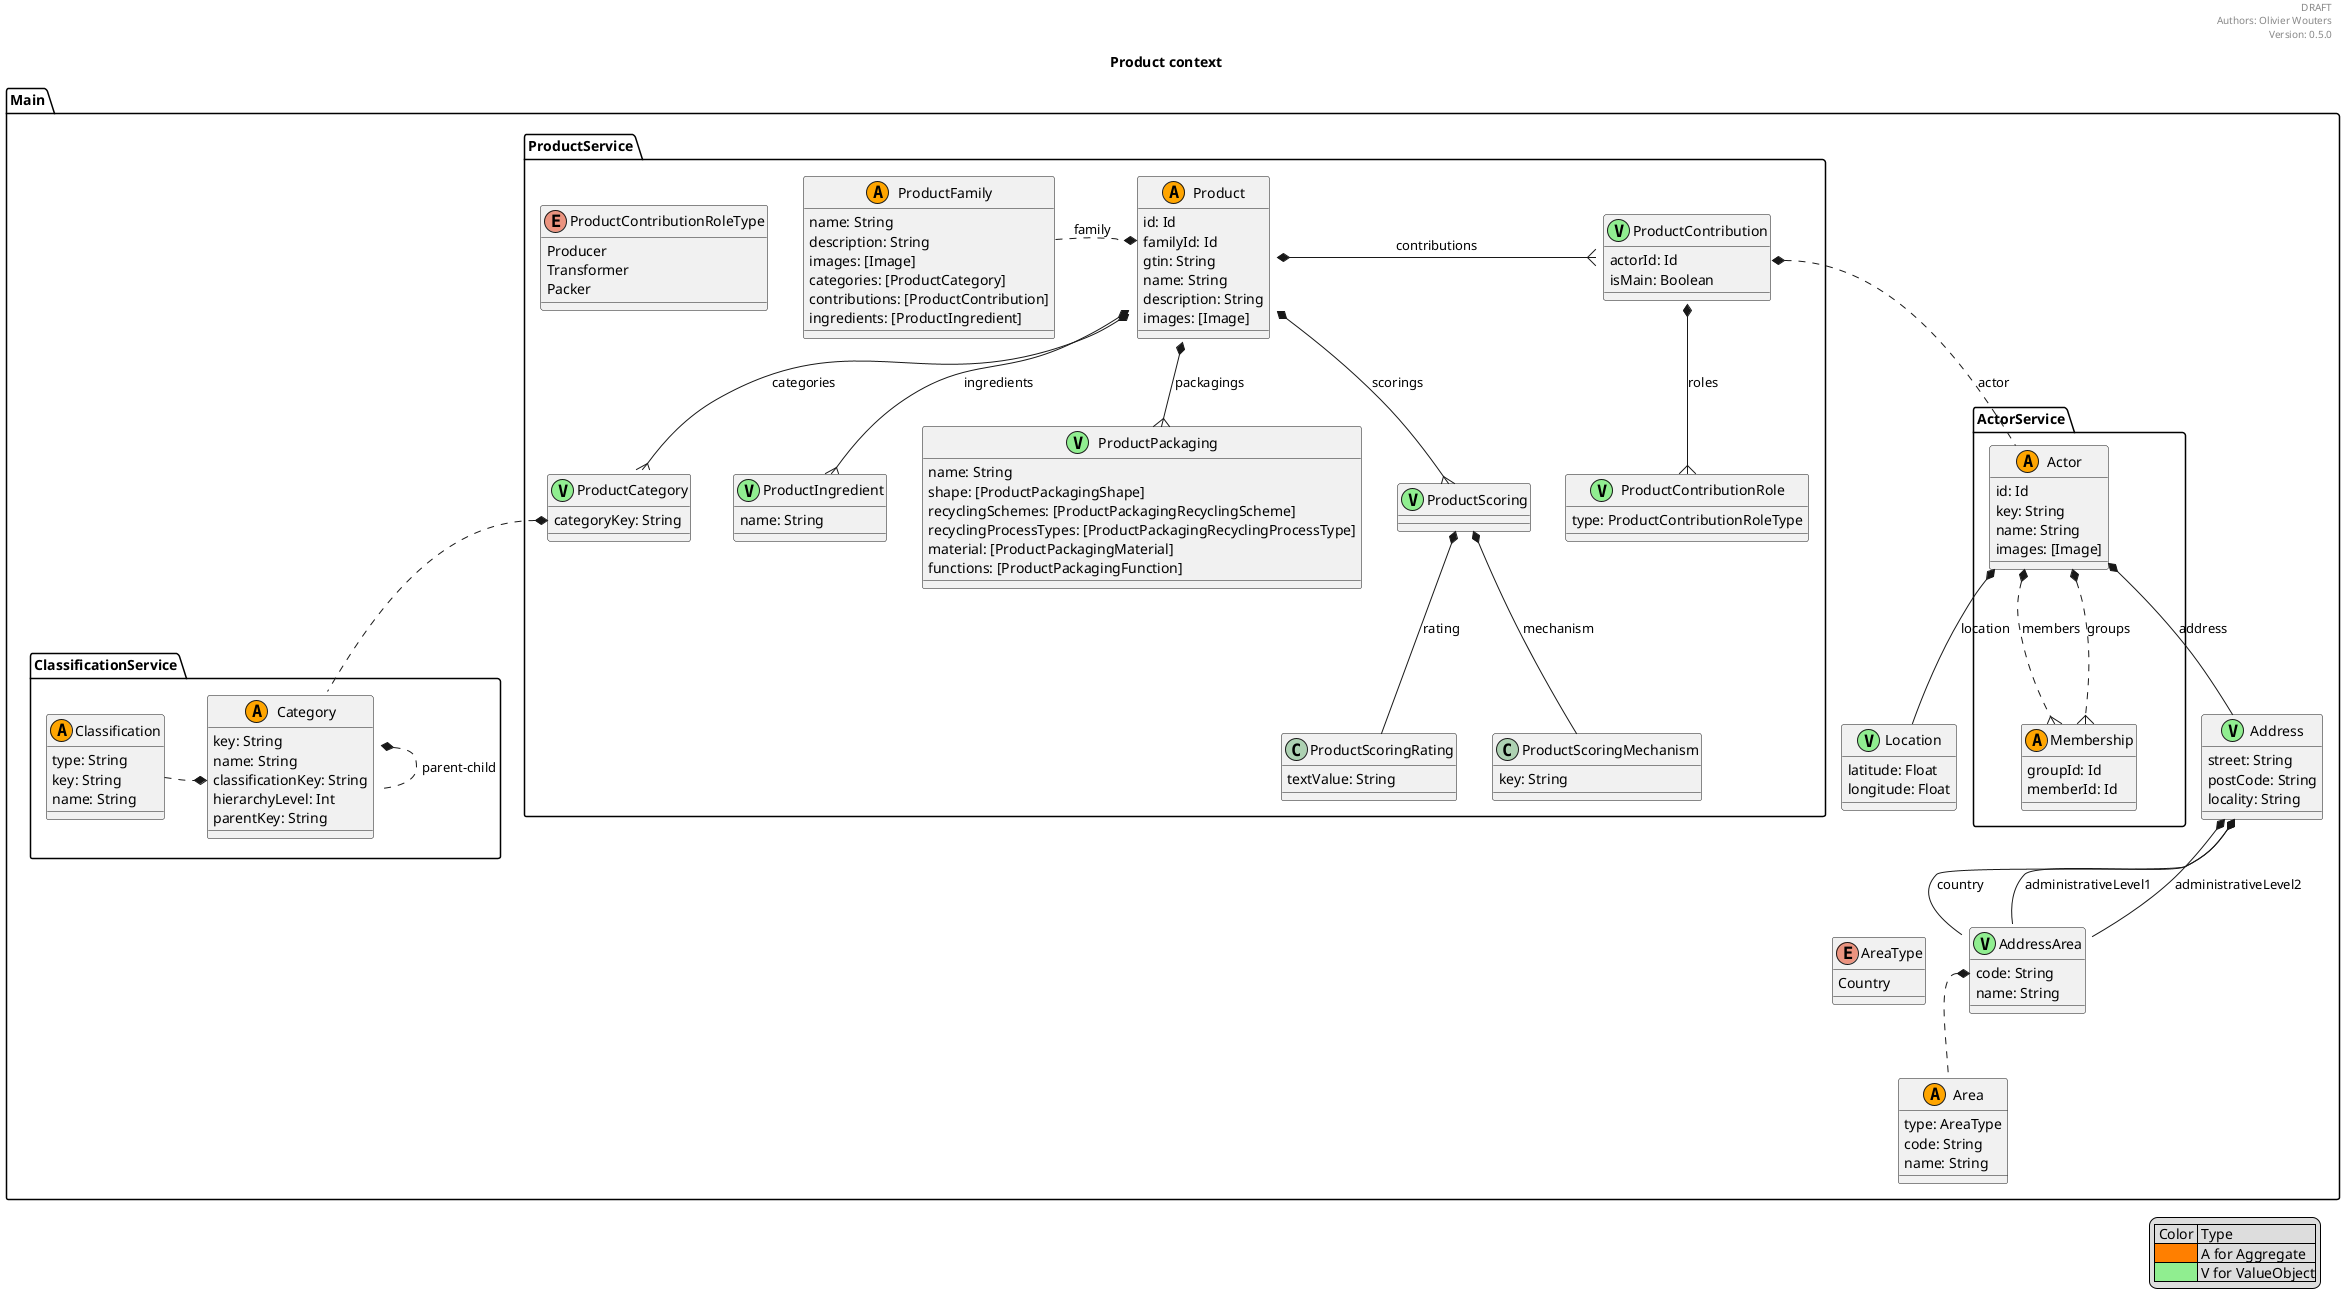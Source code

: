 @startuml

header
DRAFT
Authors: Olivier Wouters
Version: 0.5.0
endheader

legend right
    | Color | Type |
    |<#ff7f00>| A for Aggregate|
    |<#90ee90>| V for ValueObject|
endlegend

title Product context

namespace Main {
  
  class Address << (V,lightgreen) >> {
    street: String
    postCode: String
    locality: String
  }
  
  Address *-- AddressArea : country
  Address *-- AddressArea : administrativeLevel1
  Address *-- AddressArea : administrativeLevel2
  
  class AddressArea << (V,lightgreen) >> {
    code: String
    name: String
  }
  
  AddressArea::code *.. Area
  
  class Area << (A,orange) >> {
    type: AreaType
    code: String
    name: String
  }
  
  Area .up[hidden]. AreaType
  
  enum AreaType {
      Country
  }
  
  class Location << (V,lightgreen) >> {
      latitude: Float
      longitude: Float
  }
  
  
  namespace ActorService {
  
    class Actor << (A,orange) >> {
      id: Id
      key: String
      name: String
      images: [Image]
    }
    
    Actor *-- Main.Address : address
    Actor *-- Main.Location : location
    
    class Membership << (A,orange) >> {
      groupId: Id
      memberId: Id
    }
  
    Actor *..{ Membership : members
    Actor *..{ Membership : groups
  }
  
  namespace ClassificationService {
    
    class Classification << (A,orange) >> {
      type: String
      key: String
      name: String
    }
    
    class Category << (A,orange) >> {
      key: String
      name: String
      classificationKey: String
      hierarchyLevel: Int
      parentKey: String
    }
    
    Category::classificationKey *.left. Classification
    Category *.right. Category : parent-child
  }
  
  namespace ProductService {
  
    class Product << (A,orange) >> {
      id: Id
      familyId: Id
      gtin: String
      name: String
      description: String
      images: [Image]
    }
    
    Product *-right-{ ProductContribution : contributions
    Product *-down-{ ProductCategory :  categories
    Product::familyId *.left. ProductFamily : family
    Product *--{ ProductIngredient : ingredients
    Product *--{ ProductPackaging : packagings
    Product *--{ ProductScoring : scorings
    
    class ProductContribution << (V,lightgreen) >> {
        actorId: Id
        isMain: Boolean
    }
    
   ProductContribution::actorId *..  Main.ActorService.Actor : actor
    
    ProductContribution *-down-{ ProductContributionRole : roles
    
    enum ProductContributionRoleType {
      Producer
      Transformer
      Packer
    }
    
    class ProductContributionRole << (V,lightgreen) >> {
      type: ProductContributionRoleType
    }
    
    class ProductCategory << (V,lightgreen) >> {
      categoryKey: String
    }
  
    ProductCategory::categoryKey *.down. Main.ClassificationService.Category
    
    class ProductIngredient << (V,lightgreen) >> {
        name: String
    }
    
    class ProductPackaging << (V,lightgreen) >> {
      name: String
      shape: [ProductPackagingShape]
      recyclingSchemes: [ProductPackagingRecyclingScheme]
      recyclingProcessTypes: [ProductPackagingRecyclingProcessType]
      material: [ProductPackagingMaterial]
      functions: [ProductPackagingFunction]
    }
    
    class ProductScoring << (V,lightgreen) >> {
      
    }
    
    ProductScoring *-- ProductScoringRating : rating
    ProductScoring *-- ProductScoringMechanism : mechanism
    
    class ProductScoringRating {
      textValue: String
    }
    
    class ProductScoringMechanism {
      key: String
    }
    
    class ProductFamily << (A,orange) >> {
      name: String
      description: String
      images: [Image]
      categories: [ProductCategory]
      contributions: [ProductContribution]
      ingredients: [ProductIngredient]
    }
  }
}

@enduml
